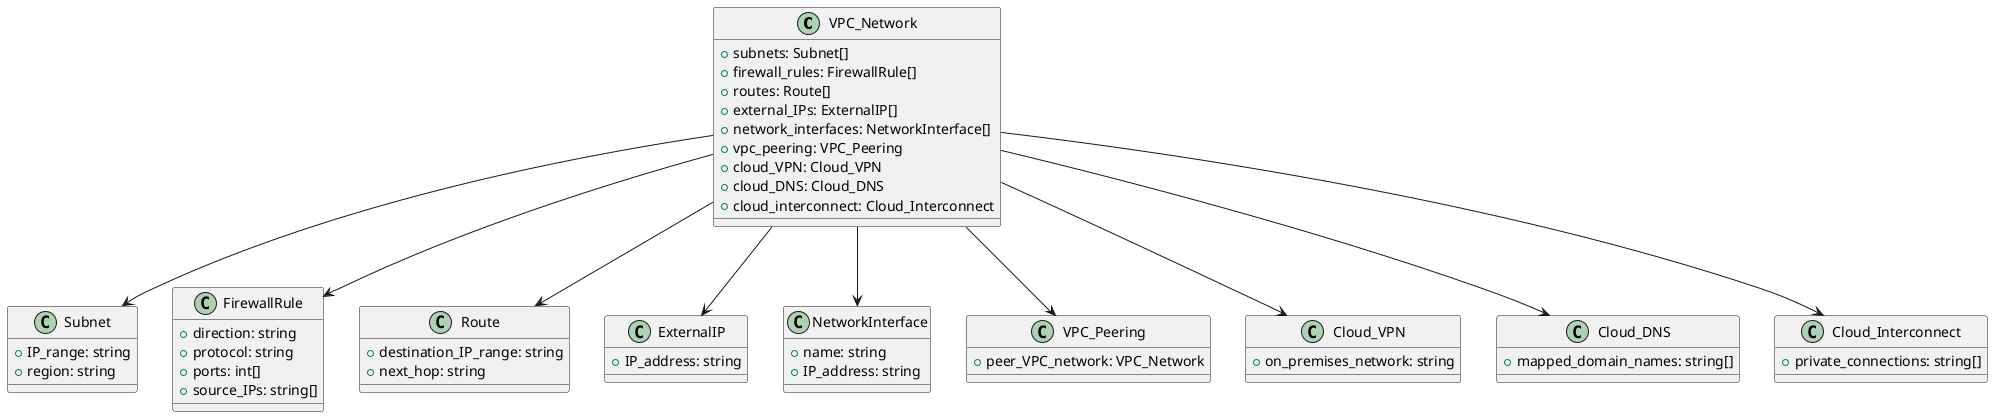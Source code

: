 @startuml

class VPC_Network {
  +subnets: Subnet[]
  +firewall_rules: FirewallRule[]
  +routes: Route[]
  +external_IPs: ExternalIP[]
  +network_interfaces: NetworkInterface[]
  +vpc_peering: VPC_Peering
  +cloud_VPN: Cloud_VPN
  +cloud_DNS: Cloud_DNS
  +cloud_interconnect: Cloud_Interconnect
}

class Subnet {
  +IP_range: string
  +region: string
}

class FirewallRule {
  +direction: string
  +protocol: string
  +ports: int[]
  +source_IPs: string[]
}

class Route {
  +destination_IP_range: string
  +next_hop: string
}

class ExternalIP {
  +IP_address: string
}

class NetworkInterface {
  +name: string
  +IP_address: string
}

class VPC_Peering {
  +peer_VPC_network: VPC_Network
}

class Cloud_VPN {
  +on_premises_network: string
}

class Cloud_DNS {
  +mapped_domain_names: string[]
}

class Cloud_Interconnect{
  +private_connections: string[]
}

VPC_Network --> Subnet
VPC_Network --> FirewallRule
VPC_Network --> Route
VPC_Network --> ExternalIP
VPC_Network --> NetworkInterface
VPC_Network --> VPC_Peering
VPC_Network --> Cloud_VPN
VPC_Network --> Cloud_DNS
VPC_Network --> Cloud_Interconnect

@enduml

